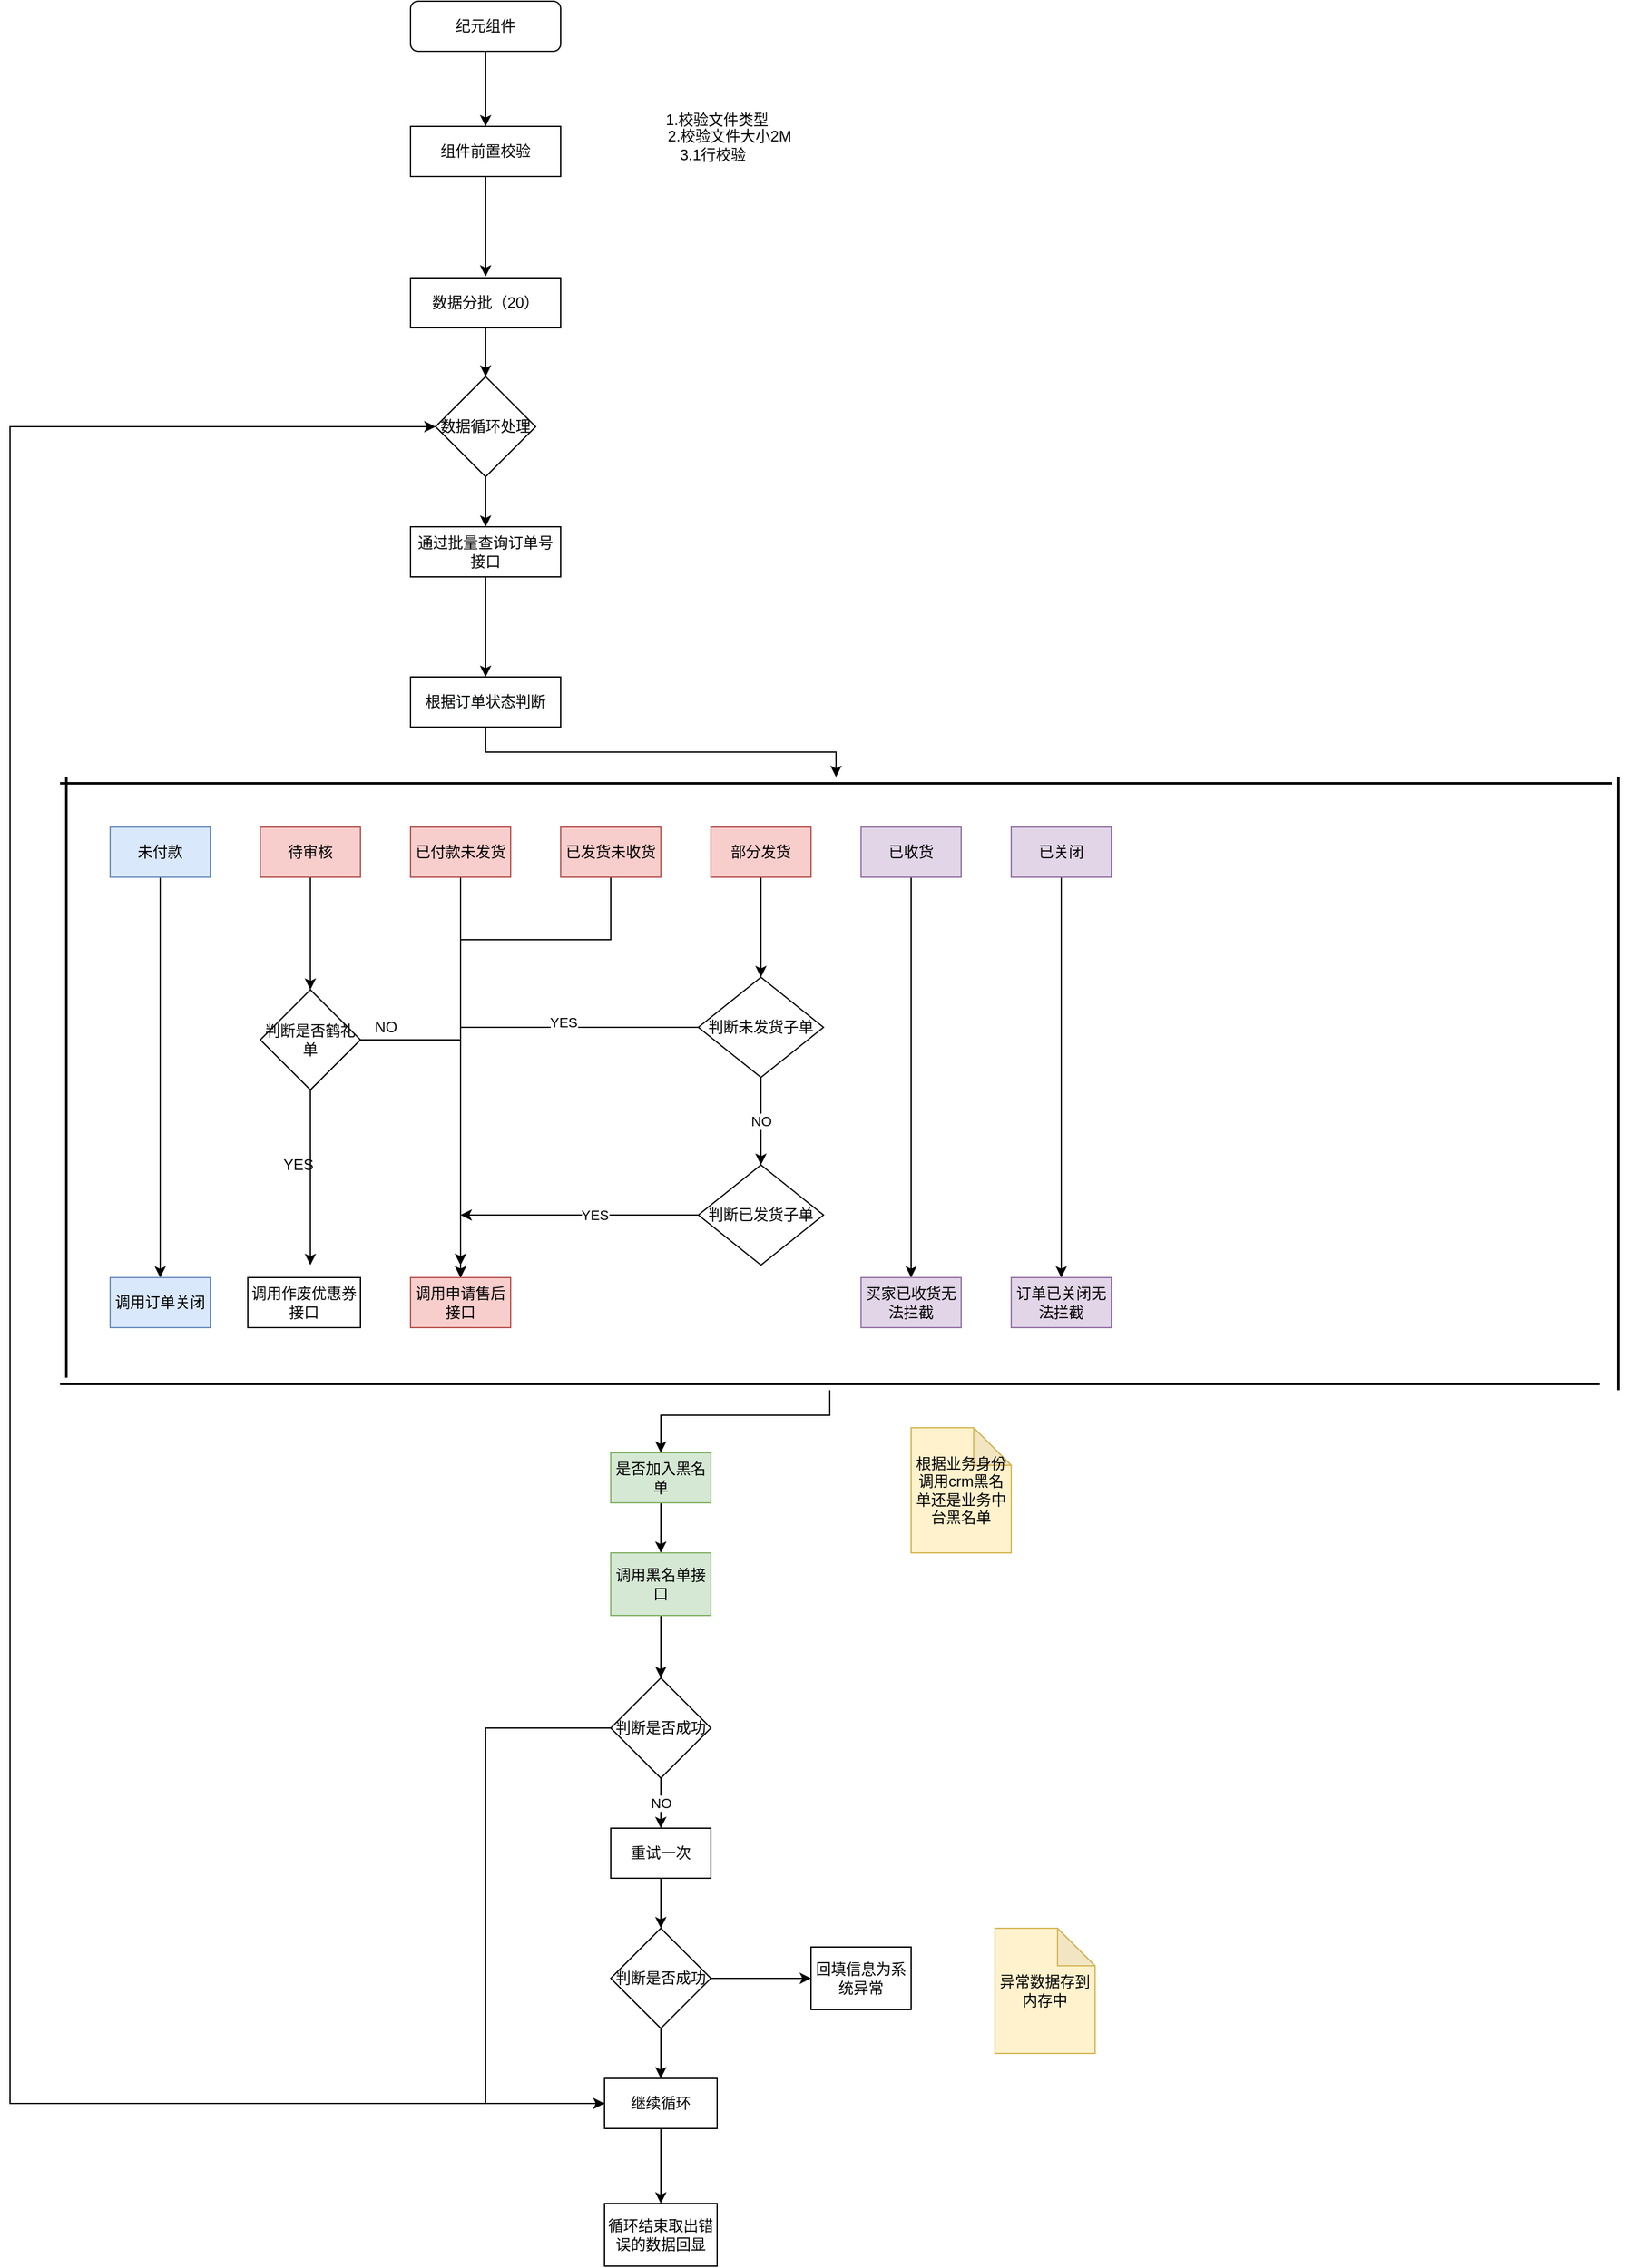 <mxfile version="14.2.9" type="github">
  <diagram id="itdqSfkn_E8UObM0tBDS" name="Page-1">
    <mxGraphModel dx="1422" dy="1931" grid="1" gridSize="10" guides="1" tooltips="1" connect="1" arrows="1" fold="1" page="1" pageScale="1" pageWidth="827" pageHeight="1169" math="0" shadow="0">
      <root>
        <mxCell id="0" />
        <mxCell id="1" parent="0" />
        <mxCell id="chdYQMmzAxbbB_zhWE5N-44" style="edgeStyle=orthogonalEdgeStyle;rounded=0;orthogonalLoop=1;jettySize=auto;html=1;entryX=0.5;entryY=0;entryDx=0;entryDy=0;" parent="1" source="0rGHmdVna2pGi717BPub-1" target="0rGHmdVna2pGi717BPub-2" edge="1">
          <mxGeometry relative="1" as="geometry" />
        </mxCell>
        <mxCell id="0rGHmdVna2pGi717BPub-1" value="纪元组件" style="rounded=1;whiteSpace=wrap;html=1;" parent="1" vertex="1">
          <mxGeometry x="360" y="-20" width="120" height="40" as="geometry" />
        </mxCell>
        <mxCell id="chdYQMmzAxbbB_zhWE5N-45" style="edgeStyle=orthogonalEdgeStyle;rounded=0;orthogonalLoop=1;jettySize=auto;html=1;" parent="1" source="0rGHmdVna2pGi717BPub-2" edge="1">
          <mxGeometry relative="1" as="geometry">
            <mxPoint x="420" y="200" as="targetPoint" />
          </mxGeometry>
        </mxCell>
        <mxCell id="0rGHmdVna2pGi717BPub-2" value="组件前置校验" style="rounded=0;whiteSpace=wrap;html=1;" parent="1" vertex="1">
          <mxGeometry x="360" y="80" width="120" height="40" as="geometry" />
        </mxCell>
        <mxCell id="0rGHmdVna2pGi717BPub-3" value="1.校验文件类型" style="text;html=1;strokeColor=none;fillColor=none;align=center;verticalAlign=middle;whiteSpace=wrap;rounded=0;" parent="1" vertex="1">
          <mxGeometry x="510" y="50" width="190" height="50" as="geometry" />
        </mxCell>
        <mxCell id="0rGHmdVna2pGi717BPub-4" value="2.校验文件大小2M&lt;br&gt;3.1行校验&amp;nbsp; &amp;nbsp; &amp;nbsp; &amp;nbsp;&amp;nbsp;" style="text;html=1;strokeColor=none;fillColor=none;align=center;verticalAlign=middle;whiteSpace=wrap;rounded=0;" parent="1" vertex="1">
          <mxGeometry x="520" y="70" width="190" height="50" as="geometry" />
        </mxCell>
        <mxCell id="chdYQMmzAxbbB_zhWE5N-47" style="edgeStyle=orthogonalEdgeStyle;rounded=0;orthogonalLoop=1;jettySize=auto;html=1;entryX=0.5;entryY=0;entryDx=0;entryDy=0;" parent="1" source="0rGHmdVna2pGi717BPub-6" target="chdYQMmzAxbbB_zhWE5N-36" edge="1">
          <mxGeometry relative="1" as="geometry" />
        </mxCell>
        <mxCell id="0rGHmdVna2pGi717BPub-6" value="数据分批（20）" style="rounded=0;whiteSpace=wrap;html=1;" parent="1" vertex="1">
          <mxGeometry x="360" y="201" width="120" height="40" as="geometry" />
        </mxCell>
        <mxCell id="chdYQMmzAxbbB_zhWE5N-5" style="edgeStyle=orthogonalEdgeStyle;rounded=0;orthogonalLoop=1;jettySize=auto;html=1;entryX=0.5;entryY=0;entryDx=0;entryDy=0;" parent="1" source="0rGHmdVna2pGi717BPub-9" target="0rGHmdVna2pGi717BPub-21" edge="1">
          <mxGeometry relative="1" as="geometry" />
        </mxCell>
        <mxCell id="0rGHmdVna2pGi717BPub-9" value="未付款" style="rounded=0;whiteSpace=wrap;html=1;fillColor=#dae8fc;strokeColor=#6c8ebf;" parent="1" vertex="1">
          <mxGeometry x="120" y="640" width="80" height="40" as="geometry" />
        </mxCell>
        <mxCell id="chdYQMmzAxbbB_zhWE5N-48" style="edgeStyle=orthogonalEdgeStyle;rounded=0;orthogonalLoop=1;jettySize=auto;html=1;" parent="1" source="0rGHmdVna2pGi717BPub-11" target="chdYQMmzAxbbB_zhWE5N-22" edge="1">
          <mxGeometry relative="1" as="geometry" />
        </mxCell>
        <mxCell id="0rGHmdVna2pGi717BPub-11" value="&#xa;&#xa;&lt;span style=&quot;color: rgb(0, 0, 0); font-family: helvetica; font-size: 12px; font-style: normal; font-weight: 400; letter-spacing: normal; text-align: center; text-indent: 0px; text-transform: none; word-spacing: 0px; background-color: rgb(248, 249, 250); display: inline; float: none;&quot;&gt;根据订单状态判断&lt;/span&gt;&#xa;&#xa;" style="rounded=0;whiteSpace=wrap;html=1;" parent="1" vertex="1">
          <mxGeometry x="360" y="520" width="120" height="40" as="geometry" />
        </mxCell>
        <mxCell id="bhZt38ZUU52Js0jRalN7-7" value="" style="edgeStyle=orthogonalEdgeStyle;rounded=0;orthogonalLoop=1;jettySize=auto;html=1;" edge="1" parent="1" source="0rGHmdVna2pGi717BPub-13" target="bhZt38ZUU52Js0jRalN7-2">
          <mxGeometry relative="1" as="geometry" />
        </mxCell>
        <mxCell id="0rGHmdVna2pGi717BPub-13" value="待审核" style="rounded=0;whiteSpace=wrap;html=1;fillColor=#f8cecc;strokeColor=#b85450;" parent="1" vertex="1">
          <mxGeometry x="240" y="640" width="80" height="40" as="geometry" />
        </mxCell>
        <mxCell id="chdYQMmzAxbbB_zhWE5N-7" style="edgeStyle=orthogonalEdgeStyle;rounded=0;orthogonalLoop=1;jettySize=auto;html=1;" parent="1" source="0rGHmdVna2pGi717BPub-14" edge="1">
          <mxGeometry relative="1" as="geometry">
            <mxPoint x="400" y="990" as="targetPoint" />
          </mxGeometry>
        </mxCell>
        <mxCell id="0rGHmdVna2pGi717BPub-14" value="已付款未发货" style="rounded=0;whiteSpace=wrap;html=1;fillColor=#f8cecc;strokeColor=#b85450;" parent="1" vertex="1">
          <mxGeometry x="360" y="640" width="80" height="40" as="geometry" />
        </mxCell>
        <mxCell id="chdYQMmzAxbbB_zhWE5N-8" style="edgeStyle=orthogonalEdgeStyle;rounded=0;orthogonalLoop=1;jettySize=auto;html=1;" parent="1" source="0rGHmdVna2pGi717BPub-15" edge="1">
          <mxGeometry relative="1" as="geometry">
            <mxPoint x="400" y="990" as="targetPoint" />
            <Array as="points">
              <mxPoint x="520" y="730" />
              <mxPoint x="400" y="730" />
            </Array>
          </mxGeometry>
        </mxCell>
        <mxCell id="0rGHmdVna2pGi717BPub-15" value="已发货未收货&lt;br&gt;" style="rounded=0;whiteSpace=wrap;html=1;fillColor=#f8cecc;strokeColor=#b85450;" parent="1" vertex="1">
          <mxGeometry x="480" y="640" width="80" height="40" as="geometry" />
        </mxCell>
        <mxCell id="chdYQMmzAxbbB_zhWE5N-9" style="edgeStyle=orthogonalEdgeStyle;rounded=0;orthogonalLoop=1;jettySize=auto;html=1;entryX=0.5;entryY=0;entryDx=0;entryDy=0;" parent="1" source="0rGHmdVna2pGi717BPub-16" target="0rGHmdVna2pGi717BPub-18" edge="1">
          <mxGeometry relative="1" as="geometry" />
        </mxCell>
        <mxCell id="0rGHmdVna2pGi717BPub-16" value="部分发货" style="rounded=0;whiteSpace=wrap;html=1;fillColor=#f8cecc;strokeColor=#b85450;" parent="1" vertex="1">
          <mxGeometry x="600" y="640" width="80" height="40" as="geometry" />
        </mxCell>
        <mxCell id="chdYQMmzAxbbB_zhWE5N-10" style="edgeStyle=orthogonalEdgeStyle;rounded=0;orthogonalLoop=1;jettySize=auto;html=1;entryX=0.5;entryY=0;entryDx=0;entryDy=0;" parent="1" source="0rGHmdVna2pGi717BPub-17" target="0rGHmdVna2pGi717BPub-24" edge="1">
          <mxGeometry relative="1" as="geometry" />
        </mxCell>
        <mxCell id="0rGHmdVna2pGi717BPub-17" value="已收货" style="rounded=0;whiteSpace=wrap;html=1;fillColor=#e1d5e7;strokeColor=#9673a6;" parent="1" vertex="1">
          <mxGeometry x="720" y="640" width="80" height="40" as="geometry" />
        </mxCell>
        <mxCell id="0rGHmdVna2pGi717BPub-27" style="edgeStyle=orthogonalEdgeStyle;rounded=0;orthogonalLoop=1;jettySize=auto;html=1;entryX=0.5;entryY=0;entryDx=0;entryDy=0;" parent="1" source="0rGHmdVna2pGi717BPub-18" target="0rGHmdVna2pGi717BPub-23" edge="1">
          <mxGeometry relative="1" as="geometry" />
        </mxCell>
        <mxCell id="0rGHmdVna2pGi717BPub-28" value="YES" style="edgeLabel;html=1;align=center;verticalAlign=middle;resizable=0;points=[];" parent="0rGHmdVna2pGi717BPub-27" vertex="1" connectable="0">
          <mxGeometry x="-0.446" y="-4" relative="1" as="geometry">
            <mxPoint as="offset" />
          </mxGeometry>
        </mxCell>
        <mxCell id="0rGHmdVna2pGi717BPub-29" value="NO" style="edgeStyle=orthogonalEdgeStyle;rounded=0;orthogonalLoop=1;jettySize=auto;html=1;" parent="1" source="0rGHmdVna2pGi717BPub-18" target="0rGHmdVna2pGi717BPub-19" edge="1">
          <mxGeometry relative="1" as="geometry">
            <Array as="points">
              <mxPoint x="640" y="860" />
              <mxPoint x="640" y="860" />
            </Array>
          </mxGeometry>
        </mxCell>
        <mxCell id="0rGHmdVna2pGi717BPub-18" value="判断未发货子单" style="rhombus;whiteSpace=wrap;html=1;" parent="1" vertex="1">
          <mxGeometry x="590" y="760" width="100" height="80" as="geometry" />
        </mxCell>
        <mxCell id="chdYQMmzAxbbB_zhWE5N-3" value="" style="edgeStyle=orthogonalEdgeStyle;rounded=0;orthogonalLoop=1;jettySize=auto;html=1;" parent="1" source="0rGHmdVna2pGi717BPub-19" edge="1">
          <mxGeometry relative="1" as="geometry">
            <mxPoint x="400" y="950" as="targetPoint" />
          </mxGeometry>
        </mxCell>
        <mxCell id="chdYQMmzAxbbB_zhWE5N-4" value="YES" style="edgeLabel;html=1;align=center;verticalAlign=middle;resizable=0;points=[];" parent="chdYQMmzAxbbB_zhWE5N-3" vertex="1" connectable="0">
          <mxGeometry x="-0.126" relative="1" as="geometry">
            <mxPoint as="offset" />
          </mxGeometry>
        </mxCell>
        <mxCell id="0rGHmdVna2pGi717BPub-19" value="判断已发货子单" style="rhombus;whiteSpace=wrap;html=1;" parent="1" vertex="1">
          <mxGeometry x="590" y="910" width="100" height="80" as="geometry" />
        </mxCell>
        <mxCell id="chdYQMmzAxbbB_zhWE5N-11" style="edgeStyle=orthogonalEdgeStyle;rounded=0;orthogonalLoop=1;jettySize=auto;html=1;entryX=0.5;entryY=0;entryDx=0;entryDy=0;" parent="1" source="0rGHmdVna2pGi717BPub-20" target="0rGHmdVna2pGi717BPub-25" edge="1">
          <mxGeometry relative="1" as="geometry" />
        </mxCell>
        <mxCell id="0rGHmdVna2pGi717BPub-20" value="已关闭" style="rounded=0;whiteSpace=wrap;html=1;fillColor=#e1d5e7;strokeColor=#9673a6;" parent="1" vertex="1">
          <mxGeometry x="840" y="640" width="80" height="40" as="geometry" />
        </mxCell>
        <mxCell id="0rGHmdVna2pGi717BPub-21" value="调用订单关闭" style="rounded=0;whiteSpace=wrap;html=1;fillColor=#dae8fc;strokeColor=#6c8ebf;" parent="1" vertex="1">
          <mxGeometry x="120" y="1000" width="80" height="40" as="geometry" />
        </mxCell>
        <mxCell id="0rGHmdVna2pGi717BPub-23" value="调用申请售后接口" style="rounded=0;whiteSpace=wrap;html=1;fillColor=#f8cecc;strokeColor=#b85450;" parent="1" vertex="1">
          <mxGeometry x="360" y="1000" width="80" height="40" as="geometry" />
        </mxCell>
        <mxCell id="0rGHmdVna2pGi717BPub-24" value="买家已收货无法拦截" style="rounded=0;whiteSpace=wrap;html=1;fillColor=#e1d5e7;strokeColor=#9673a6;" parent="1" vertex="1">
          <mxGeometry x="720" y="1000" width="80" height="40" as="geometry" />
        </mxCell>
        <mxCell id="0rGHmdVna2pGi717BPub-25" value="订单已关闭无法拦截" style="rounded=0;whiteSpace=wrap;html=1;fillColor=#e1d5e7;strokeColor=#9673a6;" parent="1" vertex="1">
          <mxGeometry x="840" y="1000" width="80" height="40" as="geometry" />
        </mxCell>
        <mxCell id="chdYQMmzAxbbB_zhWE5N-57" style="edgeStyle=orthogonalEdgeStyle;rounded=0;orthogonalLoop=1;jettySize=auto;html=1;entryX=0.5;entryY=0;entryDx=0;entryDy=0;" parent="1" source="0rGHmdVna2pGi717BPub-26" target="chdYQMmzAxbbB_zhWE5N-56" edge="1">
          <mxGeometry relative="1" as="geometry" />
        </mxCell>
        <mxCell id="0rGHmdVna2pGi717BPub-26" value="重试一次" style="rounded=0;whiteSpace=wrap;html=1;" parent="1" vertex="1">
          <mxGeometry x="520" y="1440" width="80" height="40" as="geometry" />
        </mxCell>
        <mxCell id="chdYQMmzAxbbB_zhWE5N-12" value="" style="rounded=0;whiteSpace=wrap;html=1;" parent="1" vertex="1">
          <mxGeometry x="560" y="490" height="10" as="geometry" />
        </mxCell>
        <mxCell id="chdYQMmzAxbbB_zhWE5N-17" style="edgeStyle=orthogonalEdgeStyle;rounded=0;orthogonalLoop=1;jettySize=auto;html=1;entryX=0.5;entryY=0;entryDx=0;entryDy=0;" parent="1" source="chdYQMmzAxbbB_zhWE5N-13" target="chdYQMmzAxbbB_zhWE5N-16" edge="1">
          <mxGeometry relative="1" as="geometry" />
        </mxCell>
        <mxCell id="chdYQMmzAxbbB_zhWE5N-13" value="是否加入黑名单" style="rounded=0;whiteSpace=wrap;html=1;fillColor=#d5e8d4;strokeColor=#82b366;" parent="1" vertex="1">
          <mxGeometry x="520" y="1140" width="80" height="40" as="geometry" />
        </mxCell>
        <mxCell id="chdYQMmzAxbbB_zhWE5N-52" style="edgeStyle=orthogonalEdgeStyle;rounded=0;orthogonalLoop=1;jettySize=auto;html=1;entryX=0.5;entryY=0;entryDx=0;entryDy=0;" parent="1" source="chdYQMmzAxbbB_zhWE5N-16" target="chdYQMmzAxbbB_zhWE5N-27" edge="1">
          <mxGeometry relative="1" as="geometry" />
        </mxCell>
        <mxCell id="chdYQMmzAxbbB_zhWE5N-16" value="调用黑名单接口" style="rounded=0;whiteSpace=wrap;html=1;fillColor=#d5e8d4;strokeColor=#82b366;" parent="1" vertex="1">
          <mxGeometry x="520" y="1220" width="80" height="50" as="geometry" />
        </mxCell>
        <mxCell id="chdYQMmzAxbbB_zhWE5N-20" value="" style="line;strokeWidth=2;direction=south;html=1;" parent="1" vertex="1">
          <mxGeometry x="80" y="600" width="10" height="480" as="geometry" />
        </mxCell>
        <mxCell id="chdYQMmzAxbbB_zhWE5N-21" value="" style="line;strokeWidth=2;direction=south;html=1;" parent="1" vertex="1">
          <mxGeometry x="1320" y="600" width="10" height="490" as="geometry" />
        </mxCell>
        <mxCell id="chdYQMmzAxbbB_zhWE5N-22" value="" style="line;strokeWidth=2;html=1;" parent="1" vertex="1">
          <mxGeometry x="80" y="600" width="1240" height="10" as="geometry" />
        </mxCell>
        <mxCell id="chdYQMmzAxbbB_zhWE5N-49" style="edgeStyle=orthogonalEdgeStyle;rounded=0;orthogonalLoop=1;jettySize=auto;html=1;" parent="1" source="chdYQMmzAxbbB_zhWE5N-23" edge="1">
          <mxGeometry relative="1" as="geometry">
            <mxPoint x="560" y="1140" as="targetPoint" />
            <Array as="points">
              <mxPoint x="695" y="1110" />
              <mxPoint x="560" y="1110" />
            </Array>
          </mxGeometry>
        </mxCell>
        <mxCell id="chdYQMmzAxbbB_zhWE5N-23" value="" style="line;strokeWidth=2;html=1;" parent="1" vertex="1">
          <mxGeometry x="80" y="1080" width="1230" height="10" as="geometry" />
        </mxCell>
        <mxCell id="chdYQMmzAxbbB_zhWE5N-55" value="NO" style="edgeStyle=orthogonalEdgeStyle;rounded=0;orthogonalLoop=1;jettySize=auto;html=1;entryX=0.5;entryY=0;entryDx=0;entryDy=0;" parent="1" source="chdYQMmzAxbbB_zhWE5N-27" target="0rGHmdVna2pGi717BPub-26" edge="1">
          <mxGeometry relative="1" as="geometry" />
        </mxCell>
        <mxCell id="chdYQMmzAxbbB_zhWE5N-62" style="edgeStyle=orthogonalEdgeStyle;rounded=0;orthogonalLoop=1;jettySize=auto;html=1;entryX=0;entryY=0.5;entryDx=0;entryDy=0;" parent="1" source="chdYQMmzAxbbB_zhWE5N-27" target="chdYQMmzAxbbB_zhWE5N-29" edge="1">
          <mxGeometry relative="1" as="geometry">
            <Array as="points">
              <mxPoint x="420" y="1360" />
              <mxPoint x="420" y="1660" />
            </Array>
          </mxGeometry>
        </mxCell>
        <mxCell id="chdYQMmzAxbbB_zhWE5N-27" value="判断是否成功" style="rhombus;whiteSpace=wrap;html=1;" parent="1" vertex="1">
          <mxGeometry x="520" y="1320" width="80" height="80" as="geometry" />
        </mxCell>
        <mxCell id="chdYQMmzAxbbB_zhWE5N-63" style="edgeStyle=orthogonalEdgeStyle;rounded=0;orthogonalLoop=1;jettySize=auto;html=1;entryX=0;entryY=0.5;entryDx=0;entryDy=0;" parent="1" source="chdYQMmzAxbbB_zhWE5N-29" target="chdYQMmzAxbbB_zhWE5N-36" edge="1">
          <mxGeometry relative="1" as="geometry">
            <Array as="points">
              <mxPoint x="40" y="1660" />
              <mxPoint x="40" y="320" />
            </Array>
          </mxGeometry>
        </mxCell>
        <mxCell id="chdYQMmzAxbbB_zhWE5N-65" value="" style="edgeStyle=orthogonalEdgeStyle;rounded=0;orthogonalLoop=1;jettySize=auto;html=1;" parent="1" source="chdYQMmzAxbbB_zhWE5N-29" target="chdYQMmzAxbbB_zhWE5N-64" edge="1">
          <mxGeometry relative="1" as="geometry" />
        </mxCell>
        <mxCell id="chdYQMmzAxbbB_zhWE5N-29" value="继续循环" style="rounded=0;whiteSpace=wrap;html=1;" parent="1" vertex="1">
          <mxGeometry x="515" y="1640" width="90" height="40" as="geometry" />
        </mxCell>
        <mxCell id="chdYQMmzAxbbB_zhWE5N-33" value="回填信息为系统异常" style="rounded=0;whiteSpace=wrap;html=1;" parent="1" vertex="1">
          <mxGeometry x="680" y="1535" width="80" height="50" as="geometry" />
        </mxCell>
        <mxCell id="chdYQMmzAxbbB_zhWE5N-42" style="edgeStyle=orthogonalEdgeStyle;rounded=0;orthogonalLoop=1;jettySize=auto;html=1;entryX=0.5;entryY=0;entryDx=0;entryDy=0;" parent="1" source="chdYQMmzAxbbB_zhWE5N-36" target="chdYQMmzAxbbB_zhWE5N-37" edge="1">
          <mxGeometry relative="1" as="geometry" />
        </mxCell>
        <mxCell id="chdYQMmzAxbbB_zhWE5N-36" value="数据循环处理" style="rhombus;whiteSpace=wrap;html=1;" parent="1" vertex="1">
          <mxGeometry x="380" y="280" width="80" height="80" as="geometry" />
        </mxCell>
        <mxCell id="chdYQMmzAxbbB_zhWE5N-43" style="edgeStyle=orthogonalEdgeStyle;rounded=0;orthogonalLoop=1;jettySize=auto;html=1;" parent="1" source="chdYQMmzAxbbB_zhWE5N-37" target="0rGHmdVna2pGi717BPub-11" edge="1">
          <mxGeometry relative="1" as="geometry" />
        </mxCell>
        <mxCell id="chdYQMmzAxbbB_zhWE5N-37" value="&lt;span&gt;通过批量查询订单号接口&lt;/span&gt;" style="rounded=0;whiteSpace=wrap;html=1;" parent="1" vertex="1">
          <mxGeometry x="360" y="400" width="120" height="40" as="geometry" />
        </mxCell>
        <mxCell id="chdYQMmzAxbbB_zhWE5N-46" value="异常数据存到内存中" style="shape=note;whiteSpace=wrap;html=1;backgroundOutline=1;darkOpacity=0.05;fillColor=#fff2cc;strokeColor=#d6b656;" parent="1" vertex="1">
          <mxGeometry x="827" y="1520" width="80" height="100" as="geometry" />
        </mxCell>
        <mxCell id="chdYQMmzAxbbB_zhWE5N-58" style="edgeStyle=orthogonalEdgeStyle;rounded=0;orthogonalLoop=1;jettySize=auto;html=1;entryX=0;entryY=0.5;entryDx=0;entryDy=0;" parent="1" source="chdYQMmzAxbbB_zhWE5N-56" target="chdYQMmzAxbbB_zhWE5N-33" edge="1">
          <mxGeometry relative="1" as="geometry" />
        </mxCell>
        <mxCell id="chdYQMmzAxbbB_zhWE5N-59" value="" style="edgeStyle=orthogonalEdgeStyle;rounded=0;orthogonalLoop=1;jettySize=auto;html=1;" parent="1" source="chdYQMmzAxbbB_zhWE5N-56" target="chdYQMmzAxbbB_zhWE5N-29" edge="1">
          <mxGeometry relative="1" as="geometry" />
        </mxCell>
        <mxCell id="chdYQMmzAxbbB_zhWE5N-56" value="判断是否成功" style="rhombus;whiteSpace=wrap;html=1;" parent="1" vertex="1">
          <mxGeometry x="520" y="1520" width="80" height="80" as="geometry" />
        </mxCell>
        <mxCell id="chdYQMmzAxbbB_zhWE5N-64" value="循环结束取出错误的数据回显" style="rounded=0;whiteSpace=wrap;html=1;" parent="1" vertex="1">
          <mxGeometry x="515" y="1740" width="90" height="50" as="geometry" />
        </mxCell>
        <mxCell id="bhZt38ZUU52Js0jRalN7-1" value="根据业务身份调用crm黑名单还是业务中台黑名单" style="shape=note;whiteSpace=wrap;html=1;backgroundOutline=1;darkOpacity=0.05;fillColor=#fff2cc;strokeColor=#d6b656;" vertex="1" parent="1">
          <mxGeometry x="760" y="1120" width="80" height="100" as="geometry" />
        </mxCell>
        <mxCell id="bhZt38ZUU52Js0jRalN7-4" style="edgeStyle=orthogonalEdgeStyle;rounded=0;orthogonalLoop=1;jettySize=auto;html=1;entryX=0.5;entryY=0;entryDx=0;entryDy=0;" edge="1" parent="1" source="bhZt38ZUU52Js0jRalN7-2" target="0rGHmdVna2pGi717BPub-23">
          <mxGeometry relative="1" as="geometry" />
        </mxCell>
        <mxCell id="bhZt38ZUU52Js0jRalN7-8" style="edgeStyle=orthogonalEdgeStyle;rounded=0;orthogonalLoop=1;jettySize=auto;html=1;" edge="1" parent="1" source="bhZt38ZUU52Js0jRalN7-2">
          <mxGeometry relative="1" as="geometry">
            <mxPoint x="280" y="990" as="targetPoint" />
          </mxGeometry>
        </mxCell>
        <mxCell id="bhZt38ZUU52Js0jRalN7-2" value="判断是否鹤礼单" style="rhombus;whiteSpace=wrap;html=1;" vertex="1" parent="1">
          <mxGeometry x="240" y="770" width="80" height="80" as="geometry" />
        </mxCell>
        <mxCell id="bhZt38ZUU52Js0jRalN7-5" value="NO" style="text;html=1;align=center;verticalAlign=middle;resizable=0;points=[];autosize=1;" vertex="1" parent="1">
          <mxGeometry x="325" y="790" width="30" height="20" as="geometry" />
        </mxCell>
        <mxCell id="bhZt38ZUU52Js0jRalN7-6" value="调用作废优惠券接口" style="rounded=0;whiteSpace=wrap;html=1;" vertex="1" parent="1">
          <mxGeometry x="230" y="1000" width="90" height="40" as="geometry" />
        </mxCell>
        <mxCell id="bhZt38ZUU52Js0jRalN7-9" value="YES" style="text;html=1;align=center;verticalAlign=middle;resizable=0;points=[];autosize=1;" vertex="1" parent="1">
          <mxGeometry x="250" y="900" width="40" height="20" as="geometry" />
        </mxCell>
      </root>
    </mxGraphModel>
  </diagram>
</mxfile>
